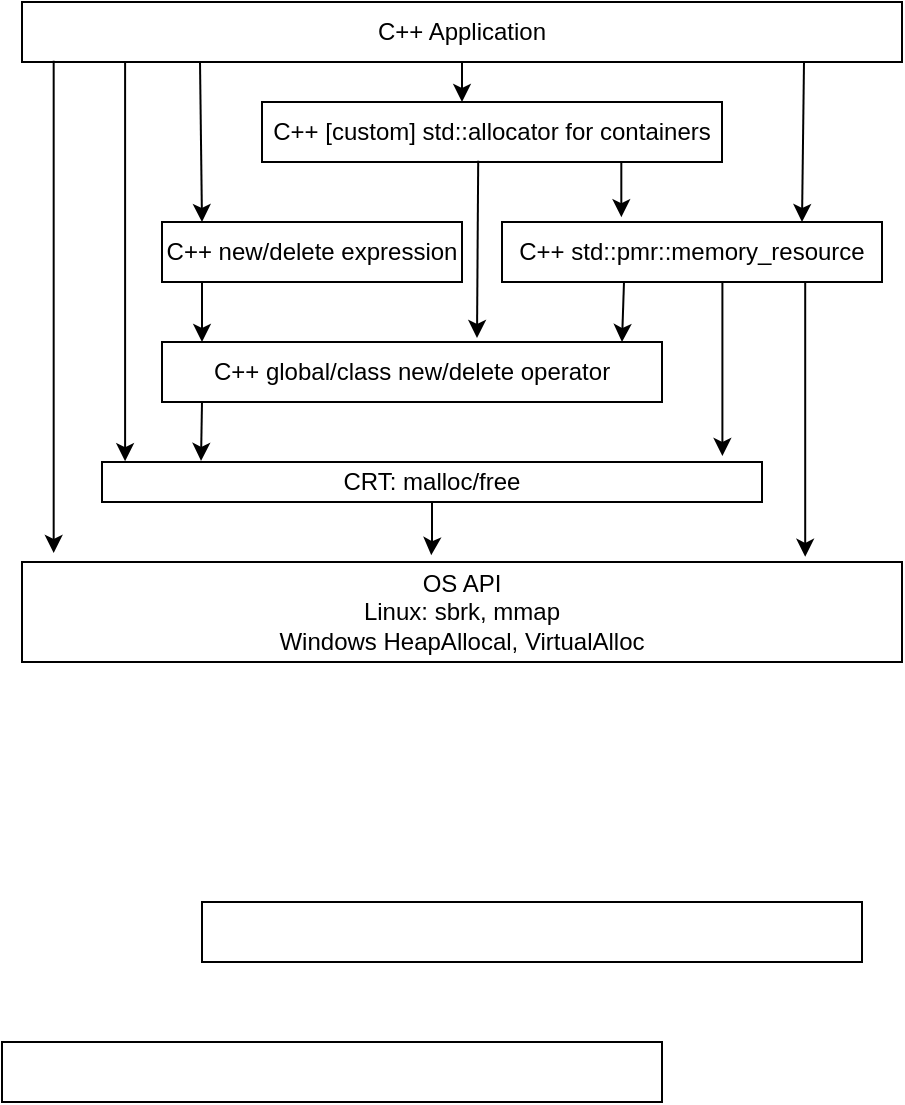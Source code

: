 <mxfile version="21.2.9" type="github">
  <diagram name="第 1 页" id="5eLNra7Sz6NAYM1fffOi">
    <mxGraphModel dx="819" dy="461" grid="1" gridSize="10" guides="1" tooltips="1" connect="1" arrows="1" fold="1" page="1" pageScale="1" pageWidth="827" pageHeight="1169" math="0" shadow="0">
      <root>
        <mxCell id="0" />
        <mxCell id="1" parent="0" />
        <mxCell id="AkFXyGxMT2zVb7DkQITq-26" style="edgeStyle=orthogonalEdgeStyle;rounded=0;orthogonalLoop=1;jettySize=auto;html=1;entryX=0.035;entryY=-0.02;entryDx=0;entryDy=0;entryPerimeter=0;" edge="1" parent="1" source="AkFXyGxMT2zVb7DkQITq-1" target="AkFXyGxMT2zVb7DkQITq-10">
          <mxGeometry relative="1" as="geometry">
            <Array as="points">
              <mxPoint x="140" y="50" />
              <mxPoint x="140" y="50" />
            </Array>
          </mxGeometry>
        </mxCell>
        <mxCell id="AkFXyGxMT2zVb7DkQITq-30" style="edgeStyle=orthogonalEdgeStyle;rounded=0;orthogonalLoop=1;jettySize=auto;html=1;entryX=0.435;entryY=0;entryDx=0;entryDy=0;entryPerimeter=0;" edge="1" parent="1" source="AkFXyGxMT2zVb7DkQITq-1" target="AkFXyGxMT2zVb7DkQITq-6">
          <mxGeometry relative="1" as="geometry" />
        </mxCell>
        <mxCell id="AkFXyGxMT2zVb7DkQITq-1" value="C++ Application" style="rounded=0;whiteSpace=wrap;html=1;" vertex="1" parent="1">
          <mxGeometry x="80" y="20" width="440" height="30" as="geometry" />
        </mxCell>
        <mxCell id="AkFXyGxMT2zVb7DkQITq-2" value="" style="rounded=0;whiteSpace=wrap;html=1;" vertex="1" parent="1">
          <mxGeometry x="70" y="540" width="330" height="30" as="geometry" />
        </mxCell>
        <mxCell id="AkFXyGxMT2zVb7DkQITq-4" value="" style="endArrow=classic;html=1;rounded=0;entryX=0.036;entryY=-0.09;entryDx=0;entryDy=0;entryPerimeter=0;exitX=0.036;exitY=0.98;exitDx=0;exitDy=0;exitPerimeter=0;" edge="1" parent="1" source="AkFXyGxMT2zVb7DkQITq-1" target="AkFXyGxMT2zVb7DkQITq-12">
          <mxGeometry width="50" height="50" relative="1" as="geometry">
            <mxPoint x="127" y="52" as="sourcePoint" />
            <mxPoint x="277" y="360" as="targetPoint" />
          </mxGeometry>
        </mxCell>
        <mxCell id="AkFXyGxMT2zVb7DkQITq-31" style="edgeStyle=orthogonalEdgeStyle;rounded=0;orthogonalLoop=1;jettySize=auto;html=1;entryX=0.314;entryY=-0.081;entryDx=0;entryDy=0;entryPerimeter=0;" edge="1" parent="1" source="AkFXyGxMT2zVb7DkQITq-6" target="AkFXyGxMT2zVb7DkQITq-8">
          <mxGeometry relative="1" as="geometry">
            <Array as="points">
              <mxPoint x="380" y="100" />
              <mxPoint x="380" y="100" />
            </Array>
          </mxGeometry>
        </mxCell>
        <mxCell id="AkFXyGxMT2zVb7DkQITq-6" value="C++ [custom] std::allocator for containers" style="rounded=0;whiteSpace=wrap;html=1;" vertex="1" parent="1">
          <mxGeometry x="200" y="70" width="230" height="30" as="geometry" />
        </mxCell>
        <mxCell id="AkFXyGxMT2zVb7DkQITq-7" value="" style="rounded=0;whiteSpace=wrap;html=1;" vertex="1" parent="1">
          <mxGeometry x="170" y="470" width="330" height="30" as="geometry" />
        </mxCell>
        <mxCell id="AkFXyGxMT2zVb7DkQITq-29" style="edgeStyle=orthogonalEdgeStyle;rounded=0;orthogonalLoop=1;jettySize=auto;html=1;entryX=0.89;entryY=-0.052;entryDx=0;entryDy=0;entryPerimeter=0;" edge="1" parent="1" source="AkFXyGxMT2zVb7DkQITq-8" target="AkFXyGxMT2zVb7DkQITq-12">
          <mxGeometry relative="1" as="geometry">
            <Array as="points">
              <mxPoint x="472" y="160" />
              <mxPoint x="472" y="160" />
            </Array>
          </mxGeometry>
        </mxCell>
        <mxCell id="AkFXyGxMT2zVb7DkQITq-32" style="edgeStyle=orthogonalEdgeStyle;rounded=0;orthogonalLoop=1;jettySize=auto;html=1;entryX=0.94;entryY=-0.15;entryDx=0;entryDy=0;entryPerimeter=0;" edge="1" parent="1" source="AkFXyGxMT2zVb7DkQITq-8" target="AkFXyGxMT2zVb7DkQITq-10">
          <mxGeometry relative="1" as="geometry">
            <Array as="points">
              <mxPoint x="440" y="160" />
              <mxPoint x="440" y="160" />
            </Array>
          </mxGeometry>
        </mxCell>
        <mxCell id="AkFXyGxMT2zVb7DkQITq-8" value="C++ std::pmr::memory_resource" style="rounded=0;whiteSpace=wrap;html=1;" vertex="1" parent="1">
          <mxGeometry x="320" y="130" width="190" height="30" as="geometry" />
        </mxCell>
        <mxCell id="AkFXyGxMT2zVb7DkQITq-9" value="C++ new/delete expression" style="rounded=0;whiteSpace=wrap;html=1;" vertex="1" parent="1">
          <mxGeometry x="150" y="130" width="150" height="30" as="geometry" />
        </mxCell>
        <mxCell id="AkFXyGxMT2zVb7DkQITq-28" style="edgeStyle=orthogonalEdgeStyle;rounded=0;orthogonalLoop=1;jettySize=auto;html=1;entryX=0.465;entryY=-0.068;entryDx=0;entryDy=0;entryPerimeter=0;" edge="1" parent="1" source="AkFXyGxMT2zVb7DkQITq-10" target="AkFXyGxMT2zVb7DkQITq-12">
          <mxGeometry relative="1" as="geometry" />
        </mxCell>
        <mxCell id="AkFXyGxMT2zVb7DkQITq-10" value="CRT: malloc/free" style="rounded=0;whiteSpace=wrap;html=1;" vertex="1" parent="1">
          <mxGeometry x="120" y="250" width="330" height="20" as="geometry" />
        </mxCell>
        <mxCell id="AkFXyGxMT2zVb7DkQITq-11" value="C++ global/class new/delete operator" style="rounded=0;whiteSpace=wrap;html=1;" vertex="1" parent="1">
          <mxGeometry x="150" y="190" width="250" height="30" as="geometry" />
        </mxCell>
        <mxCell id="AkFXyGxMT2zVb7DkQITq-12" value="OS API&lt;br&gt;Linux: sbrk, mmap&lt;br&gt;Windows HeapAllocal, VirtualAlloc" style="rounded=0;whiteSpace=wrap;html=1;" vertex="1" parent="1">
          <mxGeometry x="80" y="300" width="440" height="50" as="geometry" />
        </mxCell>
        <mxCell id="AkFXyGxMT2zVb7DkQITq-14" value="" style="endArrow=classic;html=1;rounded=0;exitX=0.033;exitY=1.1;exitDx=0;exitDy=0;exitPerimeter=0;" edge="1" parent="1">
          <mxGeometry width="50" height="50" relative="1" as="geometry">
            <mxPoint x="169" y="50" as="sourcePoint" />
            <mxPoint x="170" y="130" as="targetPoint" />
          </mxGeometry>
        </mxCell>
        <mxCell id="AkFXyGxMT2zVb7DkQITq-15" value="" style="endArrow=classic;html=1;rounded=0;exitX=0.033;exitY=1.1;exitDx=0;exitDy=0;exitPerimeter=0;" edge="1" parent="1">
          <mxGeometry width="50" height="50" relative="1" as="geometry">
            <mxPoint x="170" y="160" as="sourcePoint" />
            <mxPoint x="170" y="190" as="targetPoint" />
          </mxGeometry>
        </mxCell>
        <mxCell id="AkFXyGxMT2zVb7DkQITq-16" value="" style="endArrow=classic;html=1;rounded=0;entryX=0.15;entryY=-0.027;entryDx=0;entryDy=0;entryPerimeter=0;" edge="1" parent="1" target="AkFXyGxMT2zVb7DkQITq-10">
          <mxGeometry width="50" height="50" relative="1" as="geometry">
            <mxPoint x="170" y="220" as="sourcePoint" />
            <mxPoint x="126" y="346" as="targetPoint" />
          </mxGeometry>
        </mxCell>
        <mxCell id="AkFXyGxMT2zVb7DkQITq-18" value="" style="endArrow=classic;html=1;rounded=0;exitX=0.47;exitY=0.98;exitDx=0;exitDy=0;exitPerimeter=0;entryX=0.63;entryY=-0.067;entryDx=0;entryDy=0;entryPerimeter=0;" edge="1" parent="1" source="AkFXyGxMT2zVb7DkQITq-6" target="AkFXyGxMT2zVb7DkQITq-11">
          <mxGeometry width="50" height="50" relative="1" as="geometry">
            <mxPoint x="150" y="170" as="sourcePoint" />
            <mxPoint x="150" y="200" as="targetPoint" />
            <Array as="points" />
          </mxGeometry>
        </mxCell>
        <mxCell id="AkFXyGxMT2zVb7DkQITq-21" value="" style="endArrow=classic;html=1;rounded=0;exitX=0.433;exitY=1.117;exitDx=0;exitDy=0;exitPerimeter=0;" edge="1" parent="1">
          <mxGeometry width="50" height="50" relative="1" as="geometry">
            <mxPoint x="471" y="50" as="sourcePoint" />
            <mxPoint x="470" y="130" as="targetPoint" />
          </mxGeometry>
        </mxCell>
        <mxCell id="AkFXyGxMT2zVb7DkQITq-22" value="" style="endArrow=classic;html=1;rounded=0;exitX=0.433;exitY=1.117;exitDx=0;exitDy=0;exitPerimeter=0;" edge="1" parent="1">
          <mxGeometry width="50" height="50" relative="1" as="geometry">
            <mxPoint x="381" y="160" as="sourcePoint" />
            <mxPoint x="380" y="190" as="targetPoint" />
          </mxGeometry>
        </mxCell>
      </root>
    </mxGraphModel>
  </diagram>
</mxfile>
